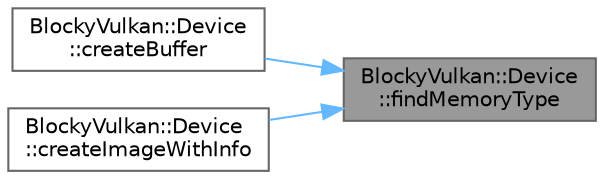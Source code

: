 digraph "BlockyVulkan::Device::findMemoryType"
{
 // LATEX_PDF_SIZE
  bgcolor="transparent";
  edge [fontname=Helvetica,fontsize=10,labelfontname=Helvetica,labelfontsize=10];
  node [fontname=Helvetica,fontsize=10,shape=box,height=0.2,width=0.4];
  rankdir="RL";
  Node1 [id="Node000001",label="BlockyVulkan::Device\l::findMemoryType",height=0.2,width=0.4,color="gray40", fillcolor="grey60", style="filled", fontcolor="black",tooltip=" "];
  Node1 -> Node2 [id="edge5_Node000001_Node000002",dir="back",color="steelblue1",style="solid",tooltip=" "];
  Node2 [id="Node000002",label="BlockyVulkan::Device\l::createBuffer",height=0.2,width=0.4,color="grey40", fillcolor="white", style="filled",URL="$class_blocky_vulkan_1_1_device.html#a4de673bdd57fa7f666ed13785178ef64",tooltip=" "];
  Node1 -> Node3 [id="edge6_Node000001_Node000003",dir="back",color="steelblue1",style="solid",tooltip=" "];
  Node3 [id="Node000003",label="BlockyVulkan::Device\l::createImageWithInfo",height=0.2,width=0.4,color="grey40", fillcolor="white", style="filled",URL="$class_blocky_vulkan_1_1_device.html#aacb612b684d04f19342f6537d207fb15",tooltip=" "];
}
